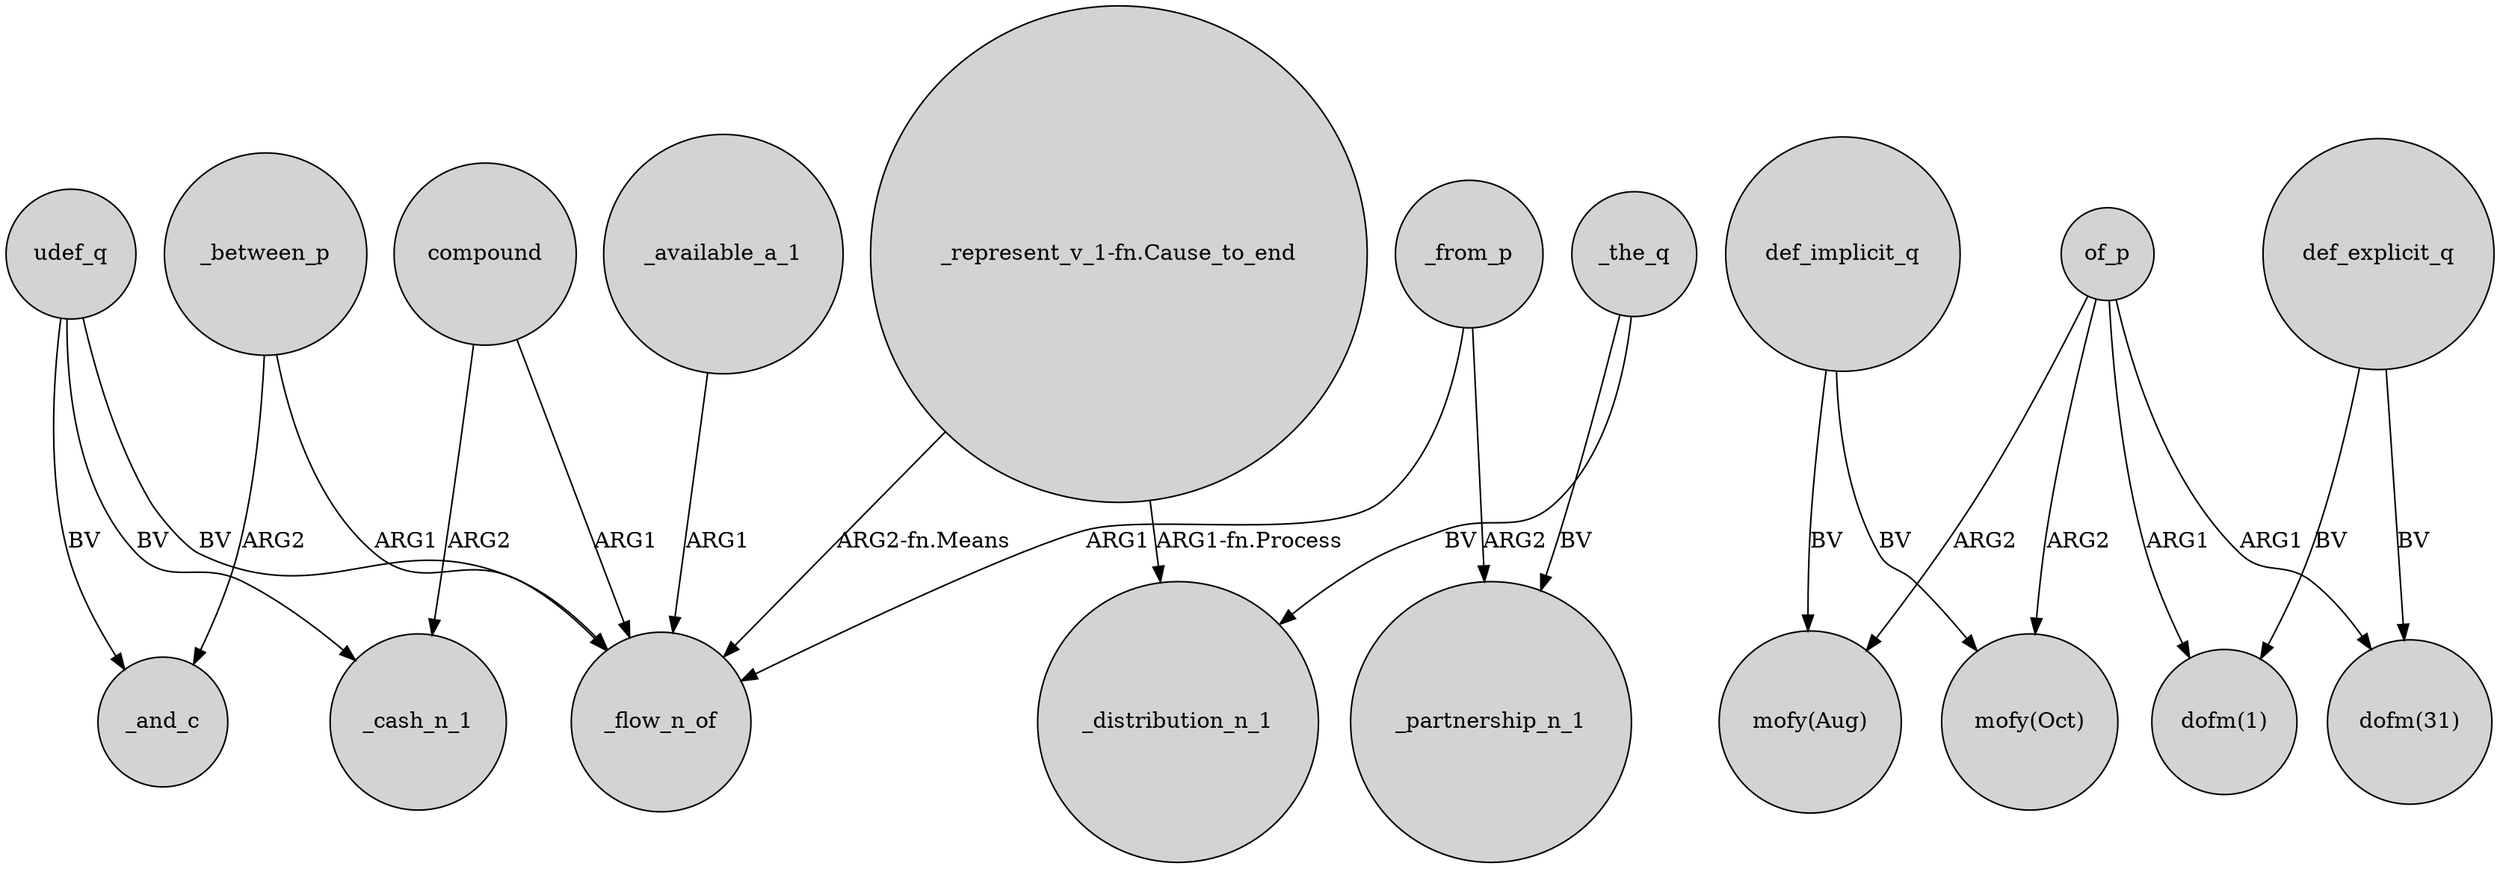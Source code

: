 digraph {
	node [shape=circle style=filled]
	udef_q -> _cash_n_1 [label=BV]
	"_represent_v_1-fn.Cause_to_end" -> _flow_n_of [label="ARG2-fn.Means"]
	compound -> _cash_n_1 [label=ARG2]
	of_p -> "mofy(Oct)" [label=ARG2]
	_from_p -> _flow_n_of [label=ARG1]
	of_p -> "dofm(31)" [label=ARG1]
	udef_q -> _and_c [label=BV]
	_available_a_1 -> _flow_n_of [label=ARG1]
	of_p -> "mofy(Aug)" [label=ARG2]
	_the_q -> _distribution_n_1 [label=BV]
	def_explicit_q -> "dofm(1)" [label=BV]
	compound -> _flow_n_of [label=ARG1]
	def_implicit_q -> "mofy(Aug)" [label=BV]
	udef_q -> _flow_n_of [label=BV]
	def_implicit_q -> "mofy(Oct)" [label=BV]
	def_explicit_q -> "dofm(31)" [label=BV]
	_the_q -> _partnership_n_1 [label=BV]
	_from_p -> _partnership_n_1 [label=ARG2]
	_between_p -> _flow_n_of [label=ARG1]
	"_represent_v_1-fn.Cause_to_end" -> _distribution_n_1 [label="ARG1-fn.Process"]
	of_p -> "dofm(1)" [label=ARG1]
	_between_p -> _and_c [label=ARG2]
}
